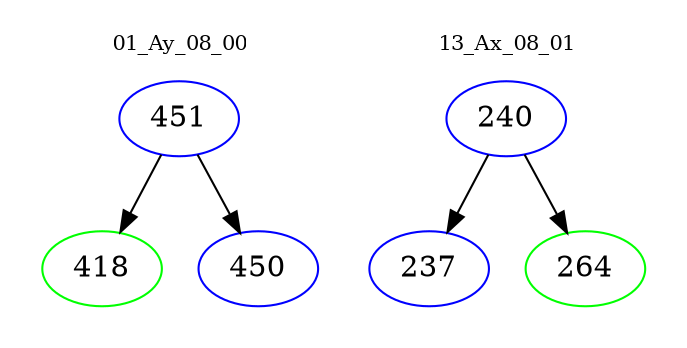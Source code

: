 digraph{
subgraph cluster_0 {
color = white
label = "01_Ay_08_00";
fontsize=10;
T0_451 [label="451", color="blue"]
T0_451 -> T0_418 [color="black"]
T0_418 [label="418", color="green"]
T0_451 -> T0_450 [color="black"]
T0_450 [label="450", color="blue"]
}
subgraph cluster_1 {
color = white
label = "13_Ax_08_01";
fontsize=10;
T1_240 [label="240", color="blue"]
T1_240 -> T1_237 [color="black"]
T1_237 [label="237", color="blue"]
T1_240 -> T1_264 [color="black"]
T1_264 [label="264", color="green"]
}
}

